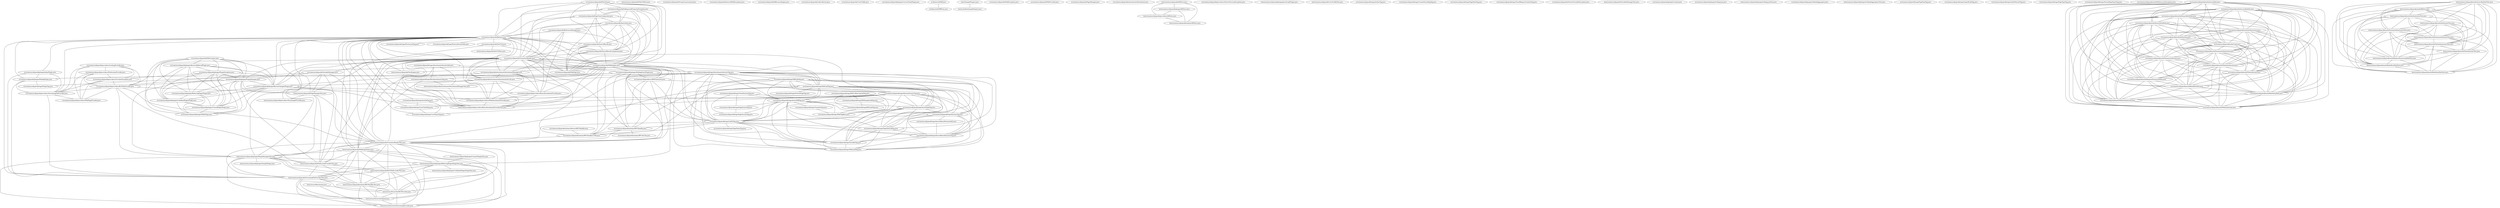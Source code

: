 strict graph G {
  1 [ label="src/com/ecyrd/jspwiki/Release.java" owner="f96058f9-d7c1-48b4-85a3-d20065b793df" creator="f96058f9-d7c1-48b4-85a3-d20065b793df" dev1="14c35934-8224-47f1-95b5-859afcd791c9;7" package="com.ecyrd.jspwiki" dev2="f96058f9-d7c1-48b4-85a3-d20065b793df;134" ];
  2 [ label="src/com/ecyrd/jspwiki/TranslatorReader.java" owner="f96058f9-d7c1-48b4-85a3-d20065b793df" creator="f96058f9-d7c1-48b4-85a3-d20065b793df" dev1="14c35934-8224-47f1-95b5-859afcd791c9;6" package="com.ecyrd.jspwiki" dev2="f96058f9-d7c1-48b4-85a3-d20065b793df;80" ];
  3 [ label="src/com/ecyrd/jspwiki/WikiEngine.java" owner="f96058f9-d7c1-48b4-85a3-d20065b793df" creator="f96058f9-d7c1-48b4-85a3-d20065b793df" dev1="14c35934-8224-47f1-95b5-859afcd791c9;15" package="com.ecyrd.jspwiki" dev2="f96058f9-d7c1-48b4-85a3-d20065b793df;97" ];
  4 [ label="tests/com/ecyrd/jspwiki/TestEngine.java" owner="f96058f9-d7c1-48b4-85a3-d20065b793df" creator="f96058f9-d7c1-48b4-85a3-d20065b793df" dev1="f96058f9-d7c1-48b4-85a3-d20065b793df;7" package="com.ecyrd.jspwiki" ];
  5 [ label="tests/com/ecyrd/jspwiki/TranslatorReaderTest.java" owner="f96058f9-d7c1-48b4-85a3-d20065b793df" creator="f96058f9-d7c1-48b4-85a3-d20065b793df" dev1="14c35934-8224-47f1-95b5-859afcd791c9;2" package="com.ecyrd.jspwiki" dev2="f96058f9-d7c1-48b4-85a3-d20065b793df;61" ];
  6 [ label="src/com/ecyrd/jspwiki/WikiPage.java" owner="f96058f9-d7c1-48b4-85a3-d20065b793df" creator="f96058f9-d7c1-48b4-85a3-d20065b793df" dev1="14c35934-8224-47f1-95b5-859afcd791c9;1" package="com.ecyrd.jspwiki" dev2="f96058f9-d7c1-48b4-85a3-d20065b793df;7" ];
  7 [ label="src/com/ecyrd/jspwiki/SearchResult.java" owner="f96058f9-d7c1-48b4-85a3-d20065b793df" creator="f96058f9-d7c1-48b4-85a3-d20065b793df" dev1="f96058f9-d7c1-48b4-85a3-d20065b793df;3" package="com.ecyrd.jspwiki" ];
  8 [ label="src/com/ecyrd/jspwiki/PageTimeComparator.java" owner="f96058f9-d7c1-48b4-85a3-d20065b793df" creator="f96058f9-d7c1-48b4-85a3-d20065b793df" dev1="f96058f9-d7c1-48b4-85a3-d20065b793df;3" package="com.ecyrd.jspwiki" ];
  9 [ label="src/com/ecyrd/jspwiki/SearchResultComparator.java" owner="f96058f9-d7c1-48b4-85a3-d20065b793df" creator="f96058f9-d7c1-48b4-85a3-d20065b793df" dev1="f96058f9-d7c1-48b4-85a3-d20065b793df;3" package="com.ecyrd.jspwiki" ];
  10 [ label="src/com/ecyrd/jspwiki/QueryItem.java" owner="f96058f9-d7c1-48b4-85a3-d20065b793df" creator="f96058f9-d7c1-48b4-85a3-d20065b793df" dev1="f96058f9-d7c1-48b4-85a3-d20065b793df;3" package="com.ecyrd.jspwiki" ];
  11 [ label="src/com/ecyrd/jspwiki/NoRequiredPropertyException.java" owner="f96058f9-d7c1-48b4-85a3-d20065b793df" creator="f96058f9-d7c1-48b4-85a3-d20065b793df" dev1="f96058f9-d7c1-48b4-85a3-d20065b793df;4" package="com.ecyrd.jspwiki" ];
  12 [ label="src/com/ecyrd/jspwiki/FileUtil.java" owner="f96058f9-d7c1-48b4-85a3-d20065b793df" creator="f96058f9-d7c1-48b4-85a3-d20065b793df" dev1="f96058f9-d7c1-48b4-85a3-d20065b793df;9" package="com.ecyrd.jspwiki" ];
  13 [ label="tests/com/ecyrd/jspwiki/WikiEngineTest.java" owner="f96058f9-d7c1-48b4-85a3-d20065b793df" creator="f96058f9-d7c1-48b4-85a3-d20065b793df" dev1="14c35934-8224-47f1-95b5-859afcd791c9;2" package="com.ecyrd.jspwiki" dev2="f96058f9-d7c1-48b4-85a3-d20065b793df;21" ];
  14 [ label="src/com/ecyrd/jspwiki/TextUtil.java" owner="f96058f9-d7c1-48b4-85a3-d20065b793df" creator="f96058f9-d7c1-48b4-85a3-d20065b793df" dev1="14c35934-8224-47f1-95b5-859afcd791c9;3" package="com.ecyrd.jspwiki" dev2="f96058f9-d7c1-48b4-85a3-d20065b793df;14" ];
  15 [ label="tests/com/ecyrd/jspwiki/TextUtilTest.java" owner="f96058f9-d7c1-48b4-85a3-d20065b793df" creator="f96058f9-d7c1-48b4-85a3-d20065b793df" dev1="f96058f9-d7c1-48b4-85a3-d20065b793df;3" package="com.ecyrd.jspwiki" ];
  16 [ label="tests/com/ecyrd/jspwiki/FileUtilTest.java" owner="f96058f9-d7c1-48b4-85a3-d20065b793df" creator="f96058f9-d7c1-48b4-85a3-d20065b793df" dev1="f96058f9-d7c1-48b4-85a3-d20065b793df;5" package="com.ecyrd.jspwiki" ];
  17 [ label="src/com/ecyrd/jspwiki/ReferenceManager.java" owner="f96058f9-d7c1-48b4-85a3-d20065b793df" creator="14c35934-8224-47f1-95b5-859afcd791c9" dev1="14c35934-8224-47f1-95b5-859afcd791c9;5" package="com.ecyrd.jspwiki" dev2="f96058f9-d7c1-48b4-85a3-d20065b793df;6" ];
  18 [ label="src/com/ecyrd/jspwiki/WikiContext.java" owner="f96058f9-d7c1-48b4-85a3-d20065b793df" creator="f96058f9-d7c1-48b4-85a3-d20065b793df" dev1="14c35934-8224-47f1-95b5-859afcd791c9;1" package="com.ecyrd.jspwiki" dev2="f96058f9-d7c1-48b4-85a3-d20065b793df;7" ];
  19 [ label="src/com/ecyrd/jspwiki/plugin/AbstractReferralPlugin.java" owner="f96058f9-d7c1-48b4-85a3-d20065b793df" creator="f96058f9-d7c1-48b4-85a3-d20065b793df" dev1="f96058f9-d7c1-48b4-85a3-d20065b793df;4" package="com.ecyrd.jspwiki.plugin" ];
  20 [ label="src/com/ecyrd/jspwiki/plugin/PluginException.java" owner="f96058f9-d7c1-48b4-85a3-d20065b793df" creator="f96058f9-d7c1-48b4-85a3-d20065b793df" dev1="14c35934-8224-47f1-95b5-859afcd791c9;1" package="com.ecyrd.jspwiki.plugin" dev2="f96058f9-d7c1-48b4-85a3-d20065b793df;2" ];
  21 [ label="src/com/ecyrd/jspwiki/plugin/PluginManager.java" owner="f96058f9-d7c1-48b4-85a3-d20065b793df" creator="f96058f9-d7c1-48b4-85a3-d20065b793df" dev1="14c35934-8224-47f1-95b5-859afcd791c9;2" package="com.ecyrd.jspwiki.plugin" dev2="f96058f9-d7c1-48b4-85a3-d20065b793df;17" ];
  22 [ label="src/com/ecyrd/jspwiki/plugin/RecentChangesPlugin.java" owner="f96058f9-d7c1-48b4-85a3-d20065b793df" creator="f96058f9-d7c1-48b4-85a3-d20065b793df" dev1="14c35934-8224-47f1-95b5-859afcd791c9;1" package="com.ecyrd.jspwiki.plugin" dev2="f96058f9-d7c1-48b4-85a3-d20065b793df;6" ];
  23 [ label="src/com/ecyrd/jspwiki/plugin/ReferringPagesPlugin.java" owner="f96058f9-d7c1-48b4-85a3-d20065b793df" creator="f96058f9-d7c1-48b4-85a3-d20065b793df" dev1="f96058f9-d7c1-48b4-85a3-d20065b793df;7" package="com.ecyrd.jspwiki.plugin" ];
  24 [ label="src/com/ecyrd/jspwiki/plugin/UndefinedPagesPlugin.java" owner="f96058f9-d7c1-48b4-85a3-d20065b793df" creator="f96058f9-d7c1-48b4-85a3-d20065b793df" dev1="f96058f9-d7c1-48b4-85a3-d20065b793df;5" package="com.ecyrd.jspwiki.plugin" ];
  25 [ label="src/com/ecyrd/jspwiki/plugin/UnusedPagesPlugin.java" owner="f96058f9-d7c1-48b4-85a3-d20065b793df" creator="f96058f9-d7c1-48b4-85a3-d20065b793df" dev1="f96058f9-d7c1-48b4-85a3-d20065b793df;4" package="com.ecyrd.jspwiki.plugin" ];
  26 [ label="src/com/ecyrd/jspwiki/plugin/WikiPlugin.java" owner="f96058f9-d7c1-48b4-85a3-d20065b793df" creator="f96058f9-d7c1-48b4-85a3-d20065b793df" dev1="f96058f9-d7c1-48b4-85a3-d20065b793df;2" package="com.ecyrd.jspwiki.plugin" ];
  27 [ label="tests/com/ecyrd/jspwiki/plugin/PluginManagerTest.java" owner="f96058f9-d7c1-48b4-85a3-d20065b793df" creator="f96058f9-d7c1-48b4-85a3-d20065b793df" dev1="f96058f9-d7c1-48b4-85a3-d20065b793df;8" package="com.ecyrd.jspwiki.plugin" ];
  28 [ label="tests/com/ecyrd/jspwiki/plugin/SamplePlugin.java" owner="f96058f9-d7c1-48b4-85a3-d20065b793df" creator="f96058f9-d7c1-48b4-85a3-d20065b793df" dev1="f96058f9-d7c1-48b4-85a3-d20065b793df;4" package="com.ecyrd.jspwiki.plugin" ];
  29 [ label="tests/com/ecyrd/jspwiki/plugin/ReferringPagesPluginTest.java" owner="f96058f9-d7c1-48b4-85a3-d20065b793df" creator="f96058f9-d7c1-48b4-85a3-d20065b793df" dev1="f96058f9-d7c1-48b4-85a3-d20065b793df;9" package="com.ecyrd.jspwiki.plugin" ];
  30 [ label="src/com/ecyrd/jspwiki/StringTransmutator.java" owner="f96058f9-d7c1-48b4-85a3-d20065b793df" creator="f96058f9-d7c1-48b4-85a3-d20065b793df" dev1="f96058f9-d7c1-48b4-85a3-d20065b793df;1" package="com.ecyrd.jspwiki" ];
  31 [ label="src/com/ecyrd/jspwiki/xmlrpc/RPCHandler.java" owner="f96058f9-d7c1-48b4-85a3-d20065b793df" creator="f96058f9-d7c1-48b4-85a3-d20065b793df" dev1="14c35934-8224-47f1-95b5-859afcd791c9;1" package="com.ecyrd.jspwiki.xmlrpc" dev2="f96058f9-d7c1-48b4-85a3-d20065b793df;13" ];
  32 [ label="src/com/ecyrd/jspwiki/xmlrpc/RPCServlet.java" owner="f96058f9-d7c1-48b4-85a3-d20065b793df" creator="f96058f9-d7c1-48b4-85a3-d20065b793df" dev1="f96058f9-d7c1-48b4-85a3-d20065b793df;4" package="com.ecyrd.jspwiki.xmlrpc" ];
  33 [ label="src/com/ecyrd/jspwiki/InternalWikiException.java" owner="f96058f9-d7c1-48b4-85a3-d20065b793df" creator="f96058f9-d7c1-48b4-85a3-d20065b793df" dev1="f96058f9-d7c1-48b4-85a3-d20065b793df;1" package="com.ecyrd.jspwiki" ];
  34 [ label="tests/com/ecyrd/jspwiki/xmlrpc/RPCHandlerTest.java" owner="f96058f9-d7c1-48b4-85a3-d20065b793df" creator="f96058f9-d7c1-48b4-85a3-d20065b793df" dev1="f96058f9-d7c1-48b4-85a3-d20065b793df;8" package="com.ecyrd.jspwiki.xmlrpc" ];
  35 [ label="tests/com/ecyrd/jspwiki/RCSFileProviderTest.java" owner="f96058f9-d7c1-48b4-85a3-d20065b793df" creator="f96058f9-d7c1-48b4-85a3-d20065b793df" dev1="f96058f9-d7c1-48b4-85a3-d20065b793df;8" package="com.ecyrd.jspwiki" ];
  36 [ label="src/com/ecyrd/jspwiki/DifferenceEngine.java" owner="f96058f9-d7c1-48b4-85a3-d20065b793df" creator="f96058f9-d7c1-48b4-85a3-d20065b793df" dev1="f96058f9-d7c1-48b4-85a3-d20065b793df;3" package="com.ecyrd.jspwiki" ];
  37 [ label="src/com/ecyrd/jspwiki/LinkCollector.java" owner="f96058f9-d7c1-48b4-85a3-d20065b793df" creator="f96058f9-d7c1-48b4-85a3-d20065b793df" dev1="f96058f9-d7c1-48b4-85a3-d20065b793df;1" package="com.ecyrd.jspwiki" ];
  38 [ label="src/com/ecyrd/jspwiki/xmlrpc/AbstractRPCHandler.java" owner="f96058f9-d7c1-48b4-85a3-d20065b793df" creator="f96058f9-d7c1-48b4-85a3-d20065b793df" dev1="f96058f9-d7c1-48b4-85a3-d20065b793df;1" package="com.ecyrd.jspwiki.xmlrpc" ];
  39 [ label="src/com/ecyrd/jspwiki/xmlrpc/RPCHandlerUTF8.java" owner="f96058f9-d7c1-48b4-85a3-d20065b793df" creator="f96058f9-d7c1-48b4-85a3-d20065b793df" dev1="14c35934-8224-47f1-95b5-859afcd791c9;1" package="com.ecyrd.jspwiki.xmlrpc" dev2="f96058f9-d7c1-48b4-85a3-d20065b793df;5" ];
  40 [ label="tests/com/ecyrd/jspwiki/VersioningFileProviderTest.java" owner="f96058f9-d7c1-48b4-85a3-d20065b793df" creator="f96058f9-d7c1-48b4-85a3-d20065b793df" dev1="14c35934-8224-47f1-95b5-859afcd791c9;1" package="com.ecyrd.jspwiki" dev2="f96058f9-d7c1-48b4-85a3-d20065b793df;8" ];
  41 [ label="src/com/ecyrd/jspwiki/UserProfile.java" owner="f96058f9-d7c1-48b4-85a3-d20065b793df" creator="f96058f9-d7c1-48b4-85a3-d20065b793df" dev1="14c35934-8224-47f1-95b5-859afcd791c9;1" package="com.ecyrd.jspwiki" dev2="f96058f9-d7c1-48b4-85a3-d20065b793df;4" ];
  42 [ label="src/com/ecyrd/jspwiki/rss/RSSGenerator.java" owner="f96058f9-d7c1-48b4-85a3-d20065b793df" creator="f96058f9-d7c1-48b4-85a3-d20065b793df" dev1="14c35934-8224-47f1-95b5-859afcd791c9;1" package="com.ecyrd.jspwiki.rss" dev2="f96058f9-d7c1-48b4-85a3-d20065b793df;7" ];
  43 [ label="src/com/ecyrd/jspwiki/plugin/CurrentTimePlugin.java" owner="f96058f9-d7c1-48b4-85a3-d20065b793df" creator="f96058f9-d7c1-48b4-85a3-d20065b793df" dev1="f96058f9-d7c1-48b4-85a3-d20065b793df;2" package="com.ecyrd.jspwiki.plugin" ];
  44 [ label="src/bmsi/util/Diff.java" owner="f96058f9-d7c1-48b4-85a3-d20065b793df" creator="f96058f9-d7c1-48b4-85a3-d20065b793df" dev1="f96058f9-d7c1-48b4-85a3-d20065b793df;1" package="bmsi.util" ];
  45 [ label="src/bmsi/util/DiffPrint.java" owner="f96058f9-d7c1-48b4-85a3-d20065b793df" creator="f96058f9-d7c1-48b4-85a3-d20065b793df" dev1="f96058f9-d7c1-48b4-85a3-d20065b793df;1" package="bmsi.util" ];
  46 [ label="tests/com/ecyrd/jspwiki/FileSystemProviderTest.java" owner="f96058f9-d7c1-48b4-85a3-d20065b793df" creator="f96058f9-d7c1-48b4-85a3-d20065b793df" dev1="f96058f9-d7c1-48b4-85a3-d20065b793df;4" package="UNKNOWN" ];
  47 [ label="tests/SamplePlugin2.java" owner="f96058f9-d7c1-48b4-85a3-d20065b793df" creator="f96058f9-d7c1-48b4-85a3-d20065b793df" dev1="f96058f9-d7c1-48b4-85a3-d20065b793df;1" package="" ];
  48 [ label="tests/com/foo/SamplePlugin3.java" owner="f96058f9-d7c1-48b4-85a3-d20065b793df" creator="f96058f9-d7c1-48b4-85a3-d20065b793df" dev1="f96058f9-d7c1-48b4-85a3-d20065b793df;1" package="com.foo" ];
  49 [ label="src/com/ecyrd/jspwiki/providers/CachingProvider.java" owner="f96058f9-d7c1-48b4-85a3-d20065b793df" creator="f96058f9-d7c1-48b4-85a3-d20065b793df" dev1="f96058f9-d7c1-48b4-85a3-d20065b793df;3" package="com.ecyrd.jspwiki.providers" ];
  50 [ label="src/com/ecyrd/jspwiki/providers/FileSystemProvider.java" owner="f96058f9-d7c1-48b4-85a3-d20065b793df" creator="f96058f9-d7c1-48b4-85a3-d20065b793df" dev1="f96058f9-d7c1-48b4-85a3-d20065b793df;5" package="com.ecyrd.jspwiki.providers" ];
  51 [ label="src/com/ecyrd/jspwiki/providers/ProviderException.java" owner="14c35934-8224-47f1-95b5-859afcd791c9" creator="f96058f9-d7c1-48b4-85a3-d20065b793df" dev1="14c35934-8224-47f1-95b5-859afcd791c9;1" package="com.ecyrd.jspwiki.providers" dev2="f96058f9-d7c1-48b4-85a3-d20065b793df;1" ];
  52 [ label="src/com/ecyrd/jspwiki/providers/RCSFileProvider.java" owner="f96058f9-d7c1-48b4-85a3-d20065b793df" creator="f96058f9-d7c1-48b4-85a3-d20065b793df" dev1="f96058f9-d7c1-48b4-85a3-d20065b793df;4" package="com.ecyrd.jspwiki.providers" ];
  53 [ label="src/com/ecyrd/jspwiki/providers/VersioningFileProvider.java" owner="f96058f9-d7c1-48b4-85a3-d20065b793df" creator="f96058f9-d7c1-48b4-85a3-d20065b793df" dev1="14c35934-8224-47f1-95b5-859afcd791c9;1" package="com.ecyrd.jspwiki.providers" dev2="f96058f9-d7c1-48b4-85a3-d20065b793df;5" ];
  54 [ label="src/com/ecyrd/jspwiki/providers/WikiPageProvider.java" owner="f96058f9-d7c1-48b4-85a3-d20065b793df" creator="f96058f9-d7c1-48b4-85a3-d20065b793df" dev1="f96058f9-d7c1-48b4-85a3-d20065b793df;3" package="com.ecyrd.jspwiki.providers" ];
  55 [ label="src/com/ecyrd/jspwiki/WikiException.java" owner="f96058f9-d7c1-48b4-85a3-d20065b793df" creator="f96058f9-d7c1-48b4-85a3-d20065b793df" dev1="f96058f9-d7c1-48b4-85a3-d20065b793df;1" package="com.ecyrd.jspwiki" ];
  56 [ label="src/com/ecyrd/jspwiki/WikiProvider.java" owner="f96058f9-d7c1-48b4-85a3-d20065b793df" creator="f96058f9-d7c1-48b4-85a3-d20065b793df" dev1="f96058f9-d7c1-48b4-85a3-d20065b793df;1" package="com.ecyrd.jspwiki" ];
  57 [ label="src/com/ecyrd/jspwiki/PageManager.java" owner="f96058f9-d7c1-48b4-85a3-d20065b793df" creator="f96058f9-d7c1-48b4-85a3-d20065b793df" dev1="f96058f9-d7c1-48b4-85a3-d20065b793df;4" package="com.ecyrd.jspwiki" ];
  58 [ label="tests/com/ecyrd/jspwiki/PageManagerTest.java" owner="f96058f9-d7c1-48b4-85a3-d20065b793df" creator="f96058f9-d7c1-48b4-85a3-d20065b793df" dev1="f96058f9-d7c1-48b4-85a3-d20065b793df;3" package="com.ecyrd.jspwiki" ];
  59 [ label="src/com/ecyrd/jspwiki/attachment/AttachmentManager.java" owner="f96058f9-d7c1-48b4-85a3-d20065b793df" creator="f96058f9-d7c1-48b4-85a3-d20065b793df" dev1="14c35934-8224-47f1-95b5-859afcd791c9;3" package="com.ecyrd.jspwiki.attachment" dev2="f96058f9-d7c1-48b4-85a3-d20065b793df;9" ];
  60 [ label="src/com/ecyrd/jspwiki/attachment/Attachment.java" owner="f96058f9-d7c1-48b4-85a3-d20065b793df" creator="f96058f9-d7c1-48b4-85a3-d20065b793df" dev1="f96058f9-d7c1-48b4-85a3-d20065b793df;4" package="com.ecyrd.jspwiki.attachment" ];
  61 [ label="tests/com/ecyrd/jspwiki/AllTests.java" owner="14c35934-8224-47f1-95b5-859afcd791c9" creator="f96058f9-d7c1-48b4-85a3-d20065b793df" dev1="14c35934-8224-47f1-95b5-859afcd791c9;1" package="com.ecyrd.jspwiki" dev2="f96058f9-d7c1-48b4-85a3-d20065b793df;1" ];
  62 [ label="tests/com/ecyrd/jspwiki/plugin/AllTests.java" owner="f96058f9-d7c1-48b4-85a3-d20065b793df" creator="f96058f9-d7c1-48b4-85a3-d20065b793df" dev1="f96058f9-d7c1-48b4-85a3-d20065b793df;1" package="com.ecyrd.jspwiki.plugin" ];
  63 [ label="tests/com/ecyrd/jspwiki/providers/AllTests.java" owner="f96058f9-d7c1-48b4-85a3-d20065b793df" creator="f96058f9-d7c1-48b4-85a3-d20065b793df" dev1="f96058f9-d7c1-48b4-85a3-d20065b793df;1" package="com.ecyrd.jspwiki.providers" ];
  64 [ label="tests/com/ecyrd/jspwiki/xmlrpc/AllTests.java" owner="f96058f9-d7c1-48b4-85a3-d20065b793df" creator="f96058f9-d7c1-48b4-85a3-d20065b793df" dev1="f96058f9-d7c1-48b4-85a3-d20065b793df;1" package="com.ecyrd.jspwiki.xmlrpc" ];
  65 [ label="tests/stress/Benchmark.java" owner="f96058f9-d7c1-48b4-85a3-d20065b793df" creator="f96058f9-d7c1-48b4-85a3-d20065b793df" dev1="f96058f9-d7c1-48b4-85a3-d20065b793df;3" package="stress" ];
  66 [ label="tests/stress/StressTestRCSProvider.java" owner="f96058f9-d7c1-48b4-85a3-d20065b793df" creator="f96058f9-d7c1-48b4-85a3-d20065b793df" dev1="f96058f9-d7c1-48b4-85a3-d20065b793df;2" package="stress" ];
  67 [ label="tests/stress/StressTestVersioningProvider.java" owner="f96058f9-d7c1-48b4-85a3-d20065b793df" creator="f96058f9-d7c1-48b4-85a3-d20065b793df" dev1="f96058f9-d7c1-48b4-85a3-d20065b793df;2" package="stress" ];
  68 [ label="src/com/ecyrd/jspwiki/providers/NoSuchVersionException.java" owner="f96058f9-d7c1-48b4-85a3-d20065b793df" creator="f96058f9-d7c1-48b4-85a3-d20065b793df" dev1="f96058f9-d7c1-48b4-85a3-d20065b793df;1" package="com.ecyrd.jspwiki.providers" ];
  69 [ label="tests/stress/StressTestSpeed.java" owner="f96058f9-d7c1-48b4-85a3-d20065b793df" creator="f96058f9-d7c1-48b4-85a3-d20065b793df" dev1="f96058f9-d7c1-48b4-85a3-d20065b793df;3" package="stress" ];
  70 [ label="tests/com/ecyrd/jspwiki/plugin/JavaScriptPlugin.java" owner="f96058f9-d7c1-48b4-85a3-d20065b793df" creator="f96058f9-d7c1-48b4-85a3-d20065b793df" dev1="f96058f9-d7c1-48b4-85a3-d20065b793df;1" package="com.ecyrd.jspwiki.plugin" ];
  71 [ label="tests/com/ecyrd/jspwiki/UserProfileTest.java" owner="f96058f9-d7c1-48b4-85a3-d20065b793df" creator="f96058f9-d7c1-48b4-85a3-d20065b793df" dev1="14c35934-8224-47f1-95b5-859afcd791c9;2" package="com.ecyrd.jspwiki" dev2="f96058f9-d7c1-48b4-85a3-d20065b793df;3" ];
  72 [ label="src/com/ecyrd/jspwiki/tags/RSSCoffeeCupLinkTag.java" owner="f96058f9-d7c1-48b4-85a3-d20065b793df" creator="f96058f9-d7c1-48b4-85a3-d20065b793df" dev1="f96058f9-d7c1-48b4-85a3-d20065b793df;2" package="com.ecyrd.jspwiki.tags" ];
  73 [ label="src/com/ecyrd/jspwiki/tags/RSSImageLinkTag.java" owner="f96058f9-d7c1-48b4-85a3-d20065b793df" creator="f96058f9-d7c1-48b4-85a3-d20065b793df" dev1="f96058f9-d7c1-48b4-85a3-d20065b793df;2" package="com.ecyrd.jspwiki.tags" ];
  74 [ label="src/com/ecyrd/jspwiki/tags/RSSLinkTag.java" owner="f96058f9-d7c1-48b4-85a3-d20065b793df" creator="f96058f9-d7c1-48b4-85a3-d20065b793df" dev1="f96058f9-d7c1-48b4-85a3-d20065b793df;2" package="com.ecyrd.jspwiki.tags" ];
  75 [ label="src/com/ecyrd/jspwiki/tags/WikiTagBase.java" owner="f96058f9-d7c1-48b4-85a3-d20065b793df" creator="f96058f9-d7c1-48b4-85a3-d20065b793df" dev1="f96058f9-d7c1-48b4-85a3-d20065b793df;3" package="com.ecyrd.jspwiki.tags" ];
  76 [ label="src/com/ecyrd/jspwiki/tags/AuthorTag.java" owner="f96058f9-d7c1-48b4-85a3-d20065b793df" creator="f96058f9-d7c1-48b4-85a3-d20065b793df" dev1="f96058f9-d7c1-48b4-85a3-d20065b793df;2" package="com.ecyrd.jspwiki.tags" ];
  77 [ label="src/com/ecyrd/jspwiki/plugin/IndexPlugin.java" owner="f96058f9-d7c1-48b4-85a3-d20065b793df" creator="f96058f9-d7c1-48b4-85a3-d20065b793df" dev1="14c35934-8224-47f1-95b5-859afcd791c9;1" package="com.ecyrd.jspwiki.plugin" dev2="f96058f9-d7c1-48b4-85a3-d20065b793df;2" ];
  78 [ label="src/com/ecyrd/jspwiki/tags/EditLinkTag.java" owner="f96058f9-d7c1-48b4-85a3-d20065b793df" creator="f96058f9-d7c1-48b4-85a3-d20065b793df" dev1="14c35934-8224-47f1-95b5-859afcd791c9;1" package="com.ecyrd.jspwiki.tags" dev2="f96058f9-d7c1-48b4-85a3-d20065b793df;8" ];
  79 [ label="src/com/ecyrd/jspwiki/tags/NoSuchPageTag.java" owner="f96058f9-d7c1-48b4-85a3-d20065b793df" creator="f96058f9-d7c1-48b4-85a3-d20065b793df" dev1="f96058f9-d7c1-48b4-85a3-d20065b793df;3" package="com.ecyrd.jspwiki.tags" ];
  80 [ label="src/com/ecyrd/jspwiki/tags/LinkToTag.java" owner="f96058f9-d7c1-48b4-85a3-d20065b793df" creator="f96058f9-d7c1-48b4-85a3-d20065b793df" dev1="14c35934-8224-47f1-95b5-859afcd791c9;1" package="com.ecyrd.jspwiki.tags" dev2="f96058f9-d7c1-48b4-85a3-d20065b793df;8" ];
  81 [ label="src/com/ecyrd/jspwiki/tags/InsertPageTag.java" owner="f96058f9-d7c1-48b4-85a3-d20065b793df" creator="f96058f9-d7c1-48b4-85a3-d20065b793df" dev1="f96058f9-d7c1-48b4-85a3-d20065b793df;6" package="com.ecyrd.jspwiki.tags" ];
  82 [ label="src/com/ecyrd/jspwiki/tags/PageNameTag.java" owner="f96058f9-d7c1-48b4-85a3-d20065b793df" creator="f96058f9-d7c1-48b4-85a3-d20065b793df" dev1="f96058f9-d7c1-48b4-85a3-d20065b793df;2" package="com.ecyrd.jspwiki.tags" ];
  83 [ label="src/com/ecyrd/jspwiki/tags/PermissionTag.java" owner="14c35934-8224-47f1-95b5-859afcd791c9" creator="f96058f9-d7c1-48b4-85a3-d20065b793df" dev1="14c35934-8224-47f1-95b5-859afcd791c9;1" package="com.ecyrd.jspwiki.tags" dev2="f96058f9-d7c1-48b4-85a3-d20065b793df;1" ];
  84 [ label="src/com/ecyrd/jspwiki/tags/PageInfoLinkTag.java" owner="f96058f9-d7c1-48b4-85a3-d20065b793df" creator="f96058f9-d7c1-48b4-85a3-d20065b793df" dev1="f96058f9-d7c1-48b4-85a3-d20065b793df;3" package="com.ecyrd.jspwiki.tags" ];
  85 [ label="src/com/ecyrd/jspwiki/tags/ContentEncodingTag.java" owner="f96058f9-d7c1-48b4-85a3-d20065b793df" creator="f96058f9-d7c1-48b4-85a3-d20065b793df" dev1="f96058f9-d7c1-48b4-85a3-d20065b793df;1" package="com.ecyrd.jspwiki.tags" ];
  86 [ label="src/com/ecyrd/jspwiki/tags/WikiLinkTag.java" owner="f96058f9-d7c1-48b4-85a3-d20065b793df" creator="f96058f9-d7c1-48b4-85a3-d20065b793df" dev1="f96058f9-d7c1-48b4-85a3-d20065b793df;2" package="com.ecyrd.jspwiki.tags" ];
  87 [ label="src/com/ecyrd/jspwiki/tags/CheckVersionTag.java" owner="f96058f9-d7c1-48b4-85a3-d20065b793df" creator="f96058f9-d7c1-48b4-85a3-d20065b793df" dev1="f96058f9-d7c1-48b4-85a3-d20065b793df;3" package="com.ecyrd.jspwiki.tags" ];
  88 [ label="src/com/ecyrd/jspwiki/tags/InsertDiffTag.java" owner="f96058f9-d7c1-48b4-85a3-d20065b793df" creator="f96058f9-d7c1-48b4-85a3-d20065b793df" dev1="f96058f9-d7c1-48b4-85a3-d20065b793df;3" package="com.ecyrd.jspwiki.tags" ];
  89 [ label="src/com/ecyrd/jspwiki/tags/PageExistsTag.java" owner="f96058f9-d7c1-48b4-85a3-d20065b793df" creator="f96058f9-d7c1-48b4-85a3-d20065b793df" dev1="f96058f9-d7c1-48b4-85a3-d20065b793df;1" package="com.ecyrd.jspwiki.tags" ];
  90 [ label="src/com/ecyrd/jspwiki/tags/PageVersionTag.java" owner="f96058f9-d7c1-48b4-85a3-d20065b793df" creator="f96058f9-d7c1-48b4-85a3-d20065b793df" dev1="f96058f9-d7c1-48b4-85a3-d20065b793df;1" package="com.ecyrd.jspwiki.tags" ];
  91 [ label="src/com/ecyrd/jspwiki/tags/PageDateTag.java" owner="f96058f9-d7c1-48b4-85a3-d20065b793df" creator="f96058f9-d7c1-48b4-85a3-d20065b793df" dev1="f96058f9-d7c1-48b4-85a3-d20065b793df;4" package="com.ecyrd.jspwiki.tags" ];
  92 [ label="src/com/ecyrd/jspwiki/tags/TranslateTag.java" owner="f96058f9-d7c1-48b4-85a3-d20065b793df" creator="f96058f9-d7c1-48b4-85a3-d20065b793df" dev1="f96058f9-d7c1-48b4-85a3-d20065b793df;2" package="com.ecyrd.jspwiki.tags" ];
  93 [ label="tests/com/ecyrd/jspwiki/plugin/UndefinedPagesPluginTest.java" owner="f96058f9-d7c1-48b4-85a3-d20065b793df" creator="f96058f9-d7c1-48b4-85a3-d20065b793df" dev1="f96058f9-d7c1-48b4-85a3-d20065b793df;2" package="com.ecyrd.jspwiki.plugin" ];
  94 [ label="src/com/ecyrd/jspwiki/tags/CheckRequestContextTag.java" owner="f96058f9-d7c1-48b4-85a3-d20065b793df" creator="f96058f9-d7c1-48b4-85a3-d20065b793df" dev1="f96058f9-d7c1-48b4-85a3-d20065b793df;1" package="com.ecyrd.jspwiki.tags" ];
  95 [ label="src/com/ecyrd/jspwiki/tags/DiffLinkTag.java" owner="f96058f9-d7c1-48b4-85a3-d20065b793df" creator="f96058f9-d7c1-48b4-85a3-d20065b793df" dev1="f96058f9-d7c1-48b4-85a3-d20065b793df;4" package="com.ecyrd.jspwiki.tags" ];
  96 [ label="src/com/ecyrd/jspwiki/tags/HistoryIteratorTag.java" owner="f96058f9-d7c1-48b4-85a3-d20065b793df" creator="f96058f9-d7c1-48b4-85a3-d20065b793df" dev1="f96058f9-d7c1-48b4-85a3-d20065b793df;5" package="com.ecyrd.jspwiki.tags" ];
  97 [ label="src/com/ecyrd/jspwiki/tags/IncludeTag.java" owner="f96058f9-d7c1-48b4-85a3-d20065b793df" creator="f96058f9-d7c1-48b4-85a3-d20065b793df" dev1="f96058f9-d7c1-48b4-85a3-d20065b793df;1" package="com.ecyrd.jspwiki.tags" ];
  98 [ label="src/com/ecyrd/jspwiki/tags/UserCheckTag.java" owner="14c35934-8224-47f1-95b5-859afcd791c9" creator="f96058f9-d7c1-48b4-85a3-d20065b793df" dev1="14c35934-8224-47f1-95b5-859afcd791c9;1" package="com.ecyrd.jspwiki.tags" dev2="f96058f9-d7c1-48b4-85a3-d20065b793df;1" ];
  99 [ label="src/com/ecyrd/jspwiki/tags/UserNameTag.java" owner="f96058f9-d7c1-48b4-85a3-d20065b793df" creator="f96058f9-d7c1-48b4-85a3-d20065b793df" dev1="f96058f9-d7c1-48b4-85a3-d20065b793df;1" package="com.ecyrd.jspwiki.tags" ];
  100 [ label="src/com/ecyrd/jspwiki/tags/HistoryIteratorInfo.java" owner="f96058f9-d7c1-48b4-85a3-d20065b793df" creator="f96058f9-d7c1-48b4-85a3-d20065b793df" dev1="f96058f9-d7c1-48b4-85a3-d20065b793df;1" package="com.ecyrd.jspwiki.tags" ];
  101 [ label="src/com/ecyrd/jspwiki/VariableManager.java" owner="f96058f9-d7c1-48b4-85a3-d20065b793df" creator="f96058f9-d7c1-48b4-85a3-d20065b793df" dev1="f96058f9-d7c1-48b4-85a3-d20065b793df;4" package="com.ecyrd.jspwiki" ];
  102 [ label="src/com/ecyrd/jspwiki/NoSuchVariableException.java" owner="f96058f9-d7c1-48b4-85a3-d20065b793df" creator="f96058f9-d7c1-48b4-85a3-d20065b793df" dev1="f96058f9-d7c1-48b4-85a3-d20065b793df;1" package="com.ecyrd.jspwiki" ];
  103 [ label="tests/com/ecyrd/jspwiki/VariableManagerTest.java" owner="f96058f9-d7c1-48b4-85a3-d20065b793df" creator="f96058f9-d7c1-48b4-85a3-d20065b793df" dev1="f96058f9-d7c1-48b4-85a3-d20065b793df;1" package="com.ecyrd.jspwiki" ];
  104 [ label="src/com/ecyrd/jspwiki/tags/VariableTag.java" owner="f96058f9-d7c1-48b4-85a3-d20065b793df" creator="f96058f9-d7c1-48b4-85a3-d20065b793df" dev1="f96058f9-d7c1-48b4-85a3-d20065b793df;3" package="com.ecyrd.jspwiki.tags" ];
  105 [ label="src/com/ecyrd/jspwiki/plugin/WeblogEntryPlugin.java" owner="f96058f9-d7c1-48b4-85a3-d20065b793df" creator="f96058f9-d7c1-48b4-85a3-d20065b793df" dev1="14c35934-8224-47f1-95b5-859afcd791c9;1" package="com.ecyrd.jspwiki.plugin" dev2="f96058f9-d7c1-48b4-85a3-d20065b793df;3" ];
  106 [ label="src/com/ecyrd/jspwiki/plugin/WeblogPlugin.java" owner="f96058f9-d7c1-48b4-85a3-d20065b793df" creator="f96058f9-d7c1-48b4-85a3-d20065b793df" dev1="14c35934-8224-47f1-95b5-859afcd791c9;1" package="com.ecyrd.jspwiki.plugin" dev2="f96058f9-d7c1-48b4-85a3-d20065b793df;5" ];
  107 [ label="src/com/ecyrd/jspwiki/tags/PluginTag.java" owner="f96058f9-d7c1-48b4-85a3-d20065b793df" creator="f96058f9-d7c1-48b4-85a3-d20065b793df" dev1="f96058f9-d7c1-48b4-85a3-d20065b793df;1" package="com.ecyrd.jspwiki.tags" ];
  108 [ label="src/com/ecyrd/jspwiki/tags/IteratorTag.java" owner="f96058f9-d7c1-48b4-85a3-d20065b793df" creator="f96058f9-d7c1-48b4-85a3-d20065b793df" dev1="f96058f9-d7c1-48b4-85a3-d20065b793df;2" package="com.ecyrd.jspwiki.tags" ];
  109 [ label="src/com/ecyrd/jspwiki/tags/SearchResultIteratorInfo.java" owner="f96058f9-d7c1-48b4-85a3-d20065b793df" creator="f96058f9-d7c1-48b4-85a3-d20065b793df" dev1="f96058f9-d7c1-48b4-85a3-d20065b793df;1" package="com.ecyrd.jspwiki.tags" ];
  110 [ label="src/com/ecyrd/jspwiki/tags/SearchResultIteratorTag.java" owner="f96058f9-d7c1-48b4-85a3-d20065b793df" creator="f96058f9-d7c1-48b4-85a3-d20065b793df" dev1="f96058f9-d7c1-48b4-85a3-d20065b793df;2" package="com.ecyrd.jspwiki.tags" ];
  111 [ label="tests/com/ecyrd/jspwiki/providers/VerySimpleProvider.java" owner="f96058f9-d7c1-48b4-85a3-d20065b793df" creator="f96058f9-d7c1-48b4-85a3-d20065b793df" dev1="f96058f9-d7c1-48b4-85a3-d20065b793df;1" package="com.ecyrd.jspwiki.providers" ];
  112 [ label="src/com/ecyrd/jspwiki/providers/WikiAttachmentProvider.java" owner="f96058f9-d7c1-48b4-85a3-d20065b793df" creator="f96058f9-d7c1-48b4-85a3-d20065b793df" dev1="14c35934-8224-47f1-95b5-859afcd791c9;1" package="com.ecyrd.jspwiki.providers" dev2="f96058f9-d7c1-48b4-85a3-d20065b793df;5" ];
  113 [ label="src/com/ecyrd/jspwiki/plugin/Counter.java" owner="f96058f9-d7c1-48b4-85a3-d20065b793df" creator="f96058f9-d7c1-48b4-85a3-d20065b793df" dev1="f96058f9-d7c1-48b4-85a3-d20065b793df;1" package="com.ecyrd.jspwiki.plugin" ];
  114 [ label="tests/com/ecyrd/jspwiki/plugin/CounterPluginTest.java" owner="f96058f9-d7c1-48b4-85a3-d20065b793df" creator="f96058f9-d7c1-48b4-85a3-d20065b793df" dev1="f96058f9-d7c1-48b4-85a3-d20065b793df;2" package="com.ecyrd.jspwiki.plugin" ];
  115 [ label="src/com/ecyrd/jspwiki/attachment/AttachmentServlet.java" owner="f96058f9-d7c1-48b4-85a3-d20065b793df" creator="f96058f9-d7c1-48b4-85a3-d20065b793df" dev1="14c35934-8224-47f1-95b5-859afcd791c9;2" package="com.ecyrd.jspwiki.attachment" dev2="f96058f9-d7c1-48b4-85a3-d20065b793df;9" ];
  116 [ label="src/com/ecyrd/jspwiki/providers/BasicAttachmentProvider.java" owner="f96058f9-d7c1-48b4-85a3-d20065b793df" creator="f96058f9-d7c1-48b4-85a3-d20065b793df" dev1="14c35934-8224-47f1-95b5-859afcd791c9;2" package="com.ecyrd.jspwiki.providers" dev2="f96058f9-d7c1-48b4-85a3-d20065b793df;8" ];
  117 [ label="src/com/ecyrd/jspwiki/plugin/GoDiagram.java" owner="f96058f9-d7c1-48b4-85a3-d20065b793df" creator="f96058f9-d7c1-48b4-85a3-d20065b793df" dev1="f96058f9-d7c1-48b4-85a3-d20065b793df;12" package="com.ecyrd.jspwiki.plugin" ];
  118 [ label="tests/com/ecyrd/jspwiki/plugin/GoDiagramTest.java" owner="f96058f9-d7c1-48b4-85a3-d20065b793df" creator="f96058f9-d7c1-48b4-85a3-d20065b793df" dev1="f96058f9-d7c1-48b4-85a3-d20065b793df;1" package="UNKNOWN" ];
  119 [ label="src/com/ecyrd/jspwiki/tags/AttachmentsIteratorInfo.java" owner="f96058f9-d7c1-48b4-85a3-d20065b793df" creator="f96058f9-d7c1-48b4-85a3-d20065b793df" dev1="f96058f9-d7c1-48b4-85a3-d20065b793df;1" package="com.ecyrd.jspwiki.tags" ];
  120 [ label="src/com/ecyrd/jspwiki/tags/AttachmentsIteratorTag.java" owner="f96058f9-d7c1-48b4-85a3-d20065b793df" creator="f96058f9-d7c1-48b4-85a3-d20065b793df" dev1="f96058f9-d7c1-48b4-85a3-d20065b793df;3" package="com.ecyrd.jspwiki.tags" ];
  121 [ label="src/com/ecyrd/jspwiki/tags/HasAttachmentsTag.java" owner="f96058f9-d7c1-48b4-85a3-d20065b793df" creator="f96058f9-d7c1-48b4-85a3-d20065b793df" dev1="f96058f9-d7c1-48b4-85a3-d20065b793df;1" package="com.ecyrd.jspwiki.tags" ];
  122 [ label="tests/com/ecyrd/jspwiki/attachment/AttachmentManagerTest.java" owner="f96058f9-d7c1-48b4-85a3-d20065b793df" creator="f96058f9-d7c1-48b4-85a3-d20065b793df" dev1="f96058f9-d7c1-48b4-85a3-d20065b793df;3" package="com.ecyrd.jspwiki.attachment" ];
  123 [ label="tests/com/ecyrd/jspwiki/providers/BasicAttachmentProviderTest.java" owner="f96058f9-d7c1-48b4-85a3-d20065b793df" creator="f96058f9-d7c1-48b4-85a3-d20065b793df" dev1="14c35934-8224-47f1-95b5-859afcd791c9;1" package="com.ecyrd.jspwiki.providers" dev2="f96058f9-d7c1-48b4-85a3-d20065b793df;2" ];
  124 [ label="src/com/ecyrd/jspwiki/plugin/GoRankAggregator.java" owner="f96058f9-d7c1-48b4-85a3-d20065b793df" creator="f96058f9-d7c1-48b4-85a3-d20065b793df" dev1="f96058f9-d7c1-48b4-85a3-d20065b793df;8" package="com.ecyrd.jspwiki.plugin" ];
  125 [ label="tests/com/ecyrd/jspwiki/plugin/GoRankAggregatorTest.java" owner="f96058f9-d7c1-48b4-85a3-d20065b793df" creator="f96058f9-d7c1-48b4-85a3-d20065b793df" dev1="f96058f9-d7c1-48b4-85a3-d20065b793df;4" package="com.ecyrd.jspwiki.plugin" ];
  126 [ label="src/com/ecyrd/jspwiki/tags/PageSizeTag.java" owner="f96058f9-d7c1-48b4-85a3-d20065b793df" creator="f96058f9-d7c1-48b4-85a3-d20065b793df" dev1="f96058f9-d7c1-48b4-85a3-d20065b793df;1" package="com.ecyrd.jspwiki.tags" ];
  127 [ label="src/com/ecyrd/jspwiki/tags/UploadLinkTag.java" owner="f96058f9-d7c1-48b4-85a3-d20065b793df" creator="f96058f9-d7c1-48b4-85a3-d20065b793df" dev1="f96058f9-d7c1-48b4-85a3-d20065b793df;1" package="com.ecyrd.jspwiki.tags" ];
  128 [ label="src/com/ecyrd/jspwiki/tags/LinkToParentTag.java" owner="f96058f9-d7c1-48b4-85a3-d20065b793df" creator="f96058f9-d7c1-48b4-85a3-d20065b793df" dev1="f96058f9-d7c1-48b4-85a3-d20065b793df;1" package="com.ecyrd.jspwiki.tags" ];
  129 [ label="src/com/ecyrd/jspwiki/tags/PageTypeTag.java" owner="f96058f9-d7c1-48b4-85a3-d20065b793df" creator="f96058f9-d7c1-48b4-85a3-d20065b793df" dev1="f96058f9-d7c1-48b4-85a3-d20065b793df;2" package="com.ecyrd.jspwiki.tags" ];
  130 [ label="src/com/ecyrd/jspwiki/tags/ParentPageNameTag.java" owner="f96058f9-d7c1-48b4-85a3-d20065b793df" creator="f96058f9-d7c1-48b4-85a3-d20065b793df" dev1="f96058f9-d7c1-48b4-85a3-d20065b793df;1" package="com.ecyrd.jspwiki.tags" ];
  131 [ label="src/com/ecyrd/jspwiki/auth/WikiSecurityException.java" owner="14c35934-8224-47f1-95b5-859afcd791c9" creator="14c35934-8224-47f1-95b5-859afcd791c9" dev1="14c35934-8224-47f1-95b5-859afcd791c9;1" package="com.ecyrd.jspwiki.auth" ];
  132 [ label="src/com/ecyrd/jspwiki/auth/AccessRule.java" owner="14c35934-8224-47f1-95b5-859afcd791c9" creator="14c35934-8224-47f1-95b5-859afcd791c9" dev1="14c35934-8224-47f1-95b5-859afcd791c9;2" package="UNKNOWN" ];
  133 [ label="src/com/ecyrd/jspwiki/auth/AccessRuleSet.java" owner="14c35934-8224-47f1-95b5-859afcd791c9" creator="14c35934-8224-47f1-95b5-859afcd791c9" dev1="14c35934-8224-47f1-95b5-859afcd791c9;4" package="com.ecyrd.jspwiki.auth" ];
  134 [ label="src/com/ecyrd/jspwiki/auth/AlwaysAllowRule.java" owner="14c35934-8224-47f1-95b5-859afcd791c9" creator="14c35934-8224-47f1-95b5-859afcd791c9" dev1="14c35934-8224-47f1-95b5-859afcd791c9;2" package="UNKNOWN" ];
  135 [ label="src/com/ecyrd/jspwiki/auth/AlwaysDenyRule.java" owner="14c35934-8224-47f1-95b5-859afcd791c9" creator="14c35934-8224-47f1-95b5-859afcd791c9" dev1="14c35934-8224-47f1-95b5-859afcd791c9;2" package="UNKNOWN" ];
  136 [ label="src/com/ecyrd/jspwiki/auth/Authenticator.java" owner="14c35934-8224-47f1-95b5-859afcd791c9" creator="14c35934-8224-47f1-95b5-859afcd791c9" dev1="14c35934-8224-47f1-95b5-859afcd791c9;3" package="com.ecyrd.jspwiki.auth" ];
  137 [ label="src/com/ecyrd/jspwiki/auth/Authorizer.java" owner="14c35934-8224-47f1-95b5-859afcd791c9" creator="14c35934-8224-47f1-95b5-859afcd791c9" dev1="14c35934-8224-47f1-95b5-859afcd791c9;4" package="com.ecyrd.jspwiki.auth" ];
  138 [ label="src/com/ecyrd/jspwiki/auth/Crypt.java" owner="14c35934-8224-47f1-95b5-859afcd791c9" creator="14c35934-8224-47f1-95b5-859afcd791c9" dev1="14c35934-8224-47f1-95b5-859afcd791c9;2" package="com.ecyrd.jspwiki.auth" ];
  139 [ label="src/com/ecyrd/jspwiki/auth/DummyAuthenticator.java" owner="14c35934-8224-47f1-95b5-859afcd791c9" creator="14c35934-8224-47f1-95b5-859afcd791c9" dev1="14c35934-8224-47f1-95b5-859afcd791c9;2" package="UNKNOWN" ];
  140 [ label="src/com/ecyrd/jspwiki/auth/DummyAuthorizer.java" owner="14c35934-8224-47f1-95b5-859afcd791c9" creator="14c35934-8224-47f1-95b5-859afcd791c9" dev1="14c35934-8224-47f1-95b5-859afcd791c9;3" package="com.ecyrd.jspwiki.auth" ];
  141 [ label="src/com/ecyrd/jspwiki/auth/FileAuthenticator.java" owner="14c35934-8224-47f1-95b5-859afcd791c9" creator="14c35934-8224-47f1-95b5-859afcd791c9" dev1="14c35934-8224-47f1-95b5-859afcd791c9;2" package="com.ecyrd.jspwiki.auth" ];
  142 [ label="src/com/ecyrd/jspwiki/auth/FileAuthorizer.java" owner="14c35934-8224-47f1-95b5-859afcd791c9" creator="14c35934-8224-47f1-95b5-859afcd791c9" dev1="14c35934-8224-47f1-95b5-859afcd791c9;4" package="com.ecyrd.jspwiki.auth" ];
  143 [ label="src/com/ecyrd/jspwiki/auth/RequirePermissionRule.java" owner="14c35934-8224-47f1-95b5-859afcd791c9" creator="14c35934-8224-47f1-95b5-859afcd791c9" dev1="14c35934-8224-47f1-95b5-859afcd791c9;2" package="UNKNOWN" ];
  144 [ label="src/com/ecyrd/jspwiki/auth/RoleAllowRule.java" owner="14c35934-8224-47f1-95b5-859afcd791c9" creator="14c35934-8224-47f1-95b5-859afcd791c9" dev1="14c35934-8224-47f1-95b5-859afcd791c9;2" package="UNKNOWN" ];
  145 [ label="src/com/ecyrd/jspwiki/auth/RoleDenyRule.java" owner="14c35934-8224-47f1-95b5-859afcd791c9" creator="14c35934-8224-47f1-95b5-859afcd791c9" dev1="14c35934-8224-47f1-95b5-859afcd791c9;2" package="UNKNOWN" ];
  146 [ label="src/com/ecyrd/jspwiki/auth/WikiAuthenticator.java" owner="14c35934-8224-47f1-95b5-859afcd791c9" creator="14c35934-8224-47f1-95b5-859afcd791c9" dev1="14c35934-8224-47f1-95b5-859afcd791c9;2" package="com.ecyrd.jspwiki.auth" ];
  147 [ label="src/com/ecyrd/jspwiki/auth/WikiAuthorizer.java" owner="14c35934-8224-47f1-95b5-859afcd791c9" creator="14c35934-8224-47f1-95b5-859afcd791c9" dev1="14c35934-8224-47f1-95b5-859afcd791c9;2" package="com.ecyrd.jspwiki.auth" ];
  148 [ label="tests/com/ecyrd/jspwiki/auth/AccessRuleSetTest.java" owner="14c35934-8224-47f1-95b5-859afcd791c9" creator="14c35934-8224-47f1-95b5-859afcd791c9" dev1="14c35934-8224-47f1-95b5-859afcd791c9;2" package="com.ecyrd.jspwiki.auth" ];
  149 [ label="tests/com/ecyrd/jspwiki/auth/AllTests.java" owner="14c35934-8224-47f1-95b5-859afcd791c9" creator="14c35934-8224-47f1-95b5-859afcd791c9" dev1="14c35934-8224-47f1-95b5-859afcd791c9;1" package="com.ecyrd.jspwiki.auth" ];
  150 [ label="tests/com/ecyrd/jspwiki/auth/AuthenticatorTest.java" owner="14c35934-8224-47f1-95b5-859afcd791c9" creator="14c35934-8224-47f1-95b5-859afcd791c9" dev1="14c35934-8224-47f1-95b5-859afcd791c9;1" package="com.ecyrd.jspwiki.auth" ];
  151 [ label="tests/com/ecyrd/jspwiki/auth/AuthorizerTest.java" owner="14c35934-8224-47f1-95b5-859afcd791c9" creator="14c35934-8224-47f1-95b5-859afcd791c9" dev1="14c35934-8224-47f1-95b5-859afcd791c9;1" package="com.ecyrd.jspwiki.auth" ];
  152 [ label="tests/com/ecyrd/jspwiki/auth/DummyAuthenticatorTest.java" owner="14c35934-8224-47f1-95b5-859afcd791c9" creator="14c35934-8224-47f1-95b5-859afcd791c9" dev1="14c35934-8224-47f1-95b5-859afcd791c9;1" package="com.ecyrd.jspwiki.auth" ];
  153 [ label="tests/com/ecyrd/jspwiki/auth/DummyAuthorizerTest.java" owner="14c35934-8224-47f1-95b5-859afcd791c9" creator="14c35934-8224-47f1-95b5-859afcd791c9" dev1="14c35934-8224-47f1-95b5-859afcd791c9;2" package="com.ecyrd.jspwiki.auth" ];
  154 [ label="tests/com/ecyrd/jspwiki/auth/FileAuthenticatorTest.java" owner="14c35934-8224-47f1-95b5-859afcd791c9" creator="14c35934-8224-47f1-95b5-859afcd791c9" dev1="14c35934-8224-47f1-95b5-859afcd791c9;3" package="com.ecyrd.jspwiki.auth" ];
  155 [ label="tests/com/ecyrd/jspwiki/auth/FileAuthorizerTest.java" owner="14c35934-8224-47f1-95b5-859afcd791c9" creator="14c35934-8224-47f1-95b5-859afcd791c9" dev1="14c35934-8224-47f1-95b5-859afcd791c9;2" package="com.ecyrd.jspwiki.auth" ];
  156 [ label="tests/com/ecyrd/jspwiki/auth/RequirePermissionRuleTest.java" owner="14c35934-8224-47f1-95b5-859afcd791c9" creator="14c35934-8224-47f1-95b5-859afcd791c9" dev1="14c35934-8224-47f1-95b5-859afcd791c9;1" package="com.ecyrd.jspwiki.auth" ];
  157 [ label="tests/com/ecyrd/jspwiki/auth/RoleAllowRuleTest.java" owner="14c35934-8224-47f1-95b5-859afcd791c9" creator="14c35934-8224-47f1-95b5-859afcd791c9" dev1="14c35934-8224-47f1-95b5-859afcd791c9;1" package="com.ecyrd.jspwiki.auth" ];
  158 [ label="tests/com/ecyrd/jspwiki/auth/RoleDenyRuleTest.java" owner="14c35934-8224-47f1-95b5-859afcd791c9" creator="14c35934-8224-47f1-95b5-859afcd791c9" dev1="14c35934-8224-47f1-95b5-859afcd791c9;1" package="com.ecyrd.jspwiki.auth" ];
  1 -- 2 [ weight="4.0" ];
  1 -- 3 [ weight="6.0" ];
  1 -- 4 [ weight="1.0" ];
  1 -- 5 [ weight="1.0" ];
  2 -- 3 [ weight="6.0" ];
  2 -- 4 [ weight="1.0" ];
  2 -- 5 [ weight="4.0" ];
  3 -- 4 [ weight="1.0" ];
  3 -- 5 [ weight="2.0" ];
  4 -- 5 [ weight="1.0" ];
  8 -- 9 [ weight="2.0" ];
  12 -- 11 [ weight="1.0" ];
  12 -- 8 [ weight="1.0" ];
  12 -- 10 [ weight="1.0" ];
  12 -- 1 [ weight="1.0" ];
  12 -- 7 [ weight="1.0" ];
  12 -- 9 [ weight="1.0" ];
  12 -- 2 [ weight="1.0" ];
  12 -- 3 [ weight="1.0" ];
  12 -- 6 [ weight="1.0" ];
  11 -- 8 [ weight="1.0" ];
  11 -- 10 [ weight="1.0" ];
  11 -- 1 [ weight="1.0" ];
  11 -- 7 [ weight="1.0" ];
  11 -- 9 [ weight="1.0" ];
  11 -- 2 [ weight="1.0" ];
  11 -- 3 [ weight="1.0" ];
  11 -- 6 [ weight="1.0" ];
  8 -- 10 [ weight="1.0" ];
  8 -- 1 [ weight="1.0" ];
  8 -- 7 [ weight="1.0" ];
  8 -- 2 [ weight="1.0" ];
  8 -- 3 [ weight="1.0" ];
  8 -- 6 [ weight="1.0" ];
  10 -- 1 [ weight="1.0" ];
  10 -- 7 [ weight="1.0" ];
  10 -- 9 [ weight="1.0" ];
  10 -- 2 [ weight="2.0" ];
  10 -- 3 [ weight="1.0" ];
  10 -- 6 [ weight="1.0" ];
  1 -- 7 [ weight="1.0" ];
  1 -- 9 [ weight="1.0" ];
  1 -- 6 [ weight="1.0" ];
  7 -- 9 [ weight="1.0" ];
  7 -- 2 [ weight="1.0" ];
  7 -- 3 [ weight="1.0" ];
  7 -- 6 [ weight="1.0" ];
  9 -- 2 [ weight="1.0" ];
  9 -- 3 [ weight="1.0" ];
  9 -- 6 [ weight="1.0" ];
  2 -- 6 [ weight="1.0" ];
  3 -- 6 [ weight="1.0" ];
  14 -- 15 [ weight="1.0" ];
  18 -- 19 [ weight="1.0" ];
  18 -- 20 [ weight="1.0" ];
  18 -- 21 [ weight="1.0" ];
  18 -- 22 [ weight="1.0" ];
  18 -- 23 [ weight="1.0" ];
  18 -- 24 [ weight="1.0" ];
  18 -- 25 [ weight="1.0" ];
  18 -- 26 [ weight="1.0" ];
  19 -- 20 [ weight="1.0" ];
  19 -- 21 [ weight="1.0" ];
  19 -- 22 [ weight="1.0" ];
  19 -- 23 [ weight="2.0" ];
  19 -- 24 [ weight="2.0" ];
  19 -- 25 [ weight="2.0" ];
  19 -- 26 [ weight="1.0" ];
  20 -- 21 [ weight="1.0" ];
  20 -- 22 [ weight="1.0" ];
  20 -- 23 [ weight="1.0" ];
  20 -- 24 [ weight="1.0" ];
  20 -- 25 [ weight="1.0" ];
  20 -- 26 [ weight="1.0" ];
  21 -- 22 [ weight="1.0" ];
  21 -- 23 [ weight="1.0" ];
  21 -- 24 [ weight="1.0" ];
  21 -- 25 [ weight="1.0" ];
  21 -- 26 [ weight="1.0" ];
  22 -- 23 [ weight="1.0" ];
  22 -- 24 [ weight="1.0" ];
  22 -- 25 [ weight="1.0" ];
  22 -- 26 [ weight="1.0" ];
  23 -- 24 [ weight="2.0" ];
  23 -- 25 [ weight="2.0" ];
  23 -- 26 [ weight="1.0" ];
  24 -- 25 [ weight="4.0" ];
  24 -- 26 [ weight="1.0" ];
  25 -- 26 [ weight="1.0" ];
  27 -- 28 [ weight="1.0" ];
  5 -- 27 [ weight="3.0" ];
  31 -- 32 [ weight="1.0" ];
  10 -- 17 [ weight="1.0" ];
  17 -- 2 [ weight="2.0" ];
  38 -- 39 [ weight="1.0" ];
  5 -- 34 [ weight="2.0" ];
  35 -- 40 [ weight="6.0" ];
  35 -- 13 [ weight="3.0" ];
  40 -- 13 [ weight="3.0" ];
  31 -- 39 [ weight="4.0" ];
  44 -- 45 [ weight="1.0" ];
  47 -- 48 [ weight="1.0" ];
  3 -- 29 [ weight="1.0" ];
  13 -- 46 [ weight="1.0" ];
  13 -- 34 [ weight="2.0" ];
  46 -- 35 [ weight="1.0" ];
  46 -- 40 [ weight="1.0" ];
  46 -- 34 [ weight="1.0" ];
  35 -- 34 [ weight="2.0" ];
  40 -- 34 [ weight="2.0" ];
  49 -- 50 [ weight="1.0" ];
  49 -- 51 [ weight="1.0" ];
  49 -- 52 [ weight="1.0" ];
  49 -- 53 [ weight="1.0" ];
  49 -- 54 [ weight="1.0" ];
  50 -- 51 [ weight="1.0" ];
  50 -- 52 [ weight="1.0" ];
  50 -- 53 [ weight="1.0" ];
  50 -- 54 [ weight="1.0" ];
  51 -- 52 [ weight="1.0" ];
  51 -- 53 [ weight="1.0" ];
  51 -- 54 [ weight="1.0" ];
  52 -- 53 [ weight="1.0" ];
  52 -- 54 [ weight="1.0" ];
  53 -- 54 [ weight="1.0" ];
  61 -- 62 [ weight="1.0" ];
  61 -- 63 [ weight="1.0" ];
  61 -- 64 [ weight="1.0" ];
  62 -- 63 [ weight="1.0" ];
  62 -- 64 [ weight="1.0" ];
  63 -- 64 [ weight="1.0" ];
  65 -- 66 [ weight="1.0" ];
  65 -- 67 [ weight="1.0" ];
  66 -- 67 [ weight="2.0" ];
  72 -- 73 [ weight="2.0" ];
  72 -- 74 [ weight="2.0" ];
  72 -- 75 [ weight="2.0" ];
  73 -- 74 [ weight="2.0" ];
  73 -- 75 [ weight="2.0" ];
  74 -- 75 [ weight="2.0" ];
  78 -- 79 [ weight="1.0" ];
  1 -- 83 [ weight="1.0" ];
  78 -- 80 [ weight="4.0" ];
  87 -- 88 [ weight="1.0" ];
  87 -- 89 [ weight="1.0" ];
  87 -- 90 [ weight="1.0" ];
  88 -- 89 [ weight="1.0" ];
  88 -- 90 [ weight="1.0" ];
  89 -- 90 [ weight="1.0" ];
  87 -- 81 [ weight="1.0" ];
  5 -- 13 [ weight="1.0" ];
  5 -- 29 [ weight="2.0" ];
  5 -- 35 [ weight="1.0" ];
  5 -- 40 [ weight="1.0" ];
  5 -- 66 [ weight="1.0" ];
  5 -- 69 [ weight="1.0" ];
  5 -- 67 [ weight="1.0" ];
  13 -- 27 [ weight="1.0" ];
  13 -- 29 [ weight="1.0" ];
  13 -- 66 [ weight="1.0" ];
  13 -- 69 [ weight="1.0" ];
  13 -- 67 [ weight="1.0" ];
  27 -- 29 [ weight="1.0" ];
  27 -- 35 [ weight="1.0" ];
  27 -- 40 [ weight="1.0" ];
  27 -- 34 [ weight="1.0" ];
  27 -- 66 [ weight="1.0" ];
  27 -- 69 [ weight="1.0" ];
  27 -- 67 [ weight="1.0" ];
  29 -- 35 [ weight="1.0" ];
  29 -- 40 [ weight="1.0" ];
  29 -- 34 [ weight="1.0" ];
  29 -- 66 [ weight="1.0" ];
  29 -- 69 [ weight="1.0" ];
  29 -- 67 [ weight="1.0" ];
  35 -- 66 [ weight="1.0" ];
  35 -- 69 [ weight="1.0" ];
  35 -- 67 [ weight="1.0" ];
  40 -- 66 [ weight="1.0" ];
  40 -- 69 [ weight="1.0" ];
  40 -- 67 [ weight="1.0" ];
  34 -- 66 [ weight="1.0" ];
  34 -- 69 [ weight="1.0" ];
  34 -- 67 [ weight="1.0" ];
  66 -- 69 [ weight="1.0" ];
  69 -- 67 [ weight="1.0" ];
  88 -- 92 [ weight="1.0" ];
  88 -- 75 [ weight="1.0" ];
  92 -- 75 [ weight="1.0" ];
  1 -- 96 [ weight="1.0" ];
  1 -- 97 [ weight="1.0" ];
  1 -- 98 [ weight="1.0" ];
  1 -- 99 [ weight="1.0" ];
  96 -- 97 [ weight="1.0" ];
  96 -- 98 [ weight="1.0" ];
  96 -- 99 [ weight="1.0" ];
  97 -- 98 [ weight="1.0" ];
  97 -- 99 [ weight="1.0" ];
  98 -- 99 [ weight="1.0" ];
  1 -- 100 [ weight="1.0" ];
  105 -- 106 [ weight="2.0" ];
  105 -- 107 [ weight="1.0" ];
  106 -- 107 [ weight="1.0" ];
  2 -- 101 [ weight="1.0" ];
  2 -- 21 [ weight="1.0" ];
  2 -- 52 [ weight="1.0" ];
  2 -- 58 [ weight="1.0" ];
  2 -- 27 [ weight="1.0" ];
  2 -- 46 [ weight="1.0" ];
  101 -- 21 [ weight="1.0" ];
  101 -- 52 [ weight="1.0" ];
  101 -- 58 [ weight="1.0" ];
  101 -- 5 [ weight="1.0" ];
  101 -- 27 [ weight="1.0" ];
  101 -- 46 [ weight="1.0" ];
  21 -- 52 [ weight="1.0" ];
  21 -- 58 [ weight="1.0" ];
  21 -- 5 [ weight="1.0" ];
  21 -- 27 [ weight="1.0" ];
  21 -- 46 [ weight="1.0" ];
  52 -- 58 [ weight="1.0" ];
  52 -- 5 [ weight="1.0" ];
  52 -- 27 [ weight="1.0" ];
  52 -- 46 [ weight="1.0" ];
  58 -- 5 [ weight="1.0" ];
  58 -- 27 [ weight="1.0" ];
  58 -- 46 [ weight="1.0" ];
  5 -- 46 [ weight="1.0" ];
  27 -- 46 [ weight="1.0" ];
  108 -- 109 [ weight="1.0" ];
  108 -- 110 [ weight="2.0" ];
  109 -- 110 [ weight="1.0" ];
  1 -- 58 [ weight="1.0" ];
  1 -- 111 [ weight="1.0" ];
  58 -- 111 [ weight="1.0" ];
  59 -- 112 [ weight="2.0" ];
  59 -- 115 [ weight="2.0" ];
  5 -- 114 [ weight="1.0" ];
  114 -- 29 [ weight="1.0" ];
  115 -- 112 [ weight="2.0" ];
  119 -- 120 [ weight="1.0" ];
  119 -- 121 [ weight="1.0" ];
  119 -- 122 [ weight="1.0" ];
  119 -- 123 [ weight="1.0" ];
  120 -- 121 [ weight="1.0" ];
  120 -- 122 [ weight="1.0" ];
  120 -- 123 [ weight="1.0" ];
  121 -- 122 [ weight="1.0" ];
  121 -- 123 [ weight="1.0" ];
  122 -- 123 [ weight="1.0" ];
  120 -- 95 [ weight="1.0" ];
  120 -- 78 [ weight="1.0" ];
  120 -- 96 [ weight="1.0" ];
  120 -- 88 [ weight="1.0" ];
  120 -- 81 [ weight="1.0" ];
  120 -- 108 [ weight="1.0" ];
  120 -- 80 [ weight="1.0" ];
  120 -- 84 [ weight="1.0" ];
  120 -- 110 [ weight="1.0" ];
  120 -- 104 [ weight="1.0" ];
  120 -- 86 [ weight="1.0" ];
  95 -- 78 [ weight="1.0" ];
  95 -- 96 [ weight="1.0" ];
  95 -- 88 [ weight="1.0" ];
  95 -- 81 [ weight="1.0" ];
  95 -- 108 [ weight="1.0" ];
  95 -- 80 [ weight="1.0" ];
  95 -- 84 [ weight="1.0" ];
  95 -- 110 [ weight="1.0" ];
  95 -- 104 [ weight="1.0" ];
  95 -- 86 [ weight="1.0" ];
  78 -- 96 [ weight="1.0" ];
  78 -- 88 [ weight="1.0" ];
  78 -- 81 [ weight="1.0" ];
  78 -- 108 [ weight="1.0" ];
  78 -- 84 [ weight="1.0" ];
  78 -- 110 [ weight="1.0" ];
  78 -- 104 [ weight="1.0" ];
  78 -- 86 [ weight="1.0" ];
  96 -- 88 [ weight="1.0" ];
  96 -- 81 [ weight="1.0" ];
  96 -- 108 [ weight="1.0" ];
  96 -- 80 [ weight="1.0" ];
  96 -- 84 [ weight="1.0" ];
  96 -- 110 [ weight="1.0" ];
  96 -- 104 [ weight="1.0" ];
  96 -- 86 [ weight="1.0" ];
  88 -- 81 [ weight="1.0" ];
  88 -- 108 [ weight="1.0" ];
  88 -- 80 [ weight="1.0" ];
  88 -- 84 [ weight="1.0" ];
  88 -- 110 [ weight="1.0" ];
  88 -- 104 [ weight="1.0" ];
  88 -- 86 [ weight="1.0" ];
  81 -- 108 [ weight="1.0" ];
  81 -- 80 [ weight="1.0" ];
  81 -- 84 [ weight="1.0" ];
  81 -- 110 [ weight="1.0" ];
  81 -- 104 [ weight="1.0" ];
  81 -- 86 [ weight="1.0" ];
  108 -- 80 [ weight="1.0" ];
  108 -- 84 [ weight="1.0" ];
  108 -- 104 [ weight="1.0" ];
  108 -- 86 [ weight="1.0" ];
  80 -- 84 [ weight="1.0" ];
  80 -- 110 [ weight="1.0" ];
  80 -- 104 [ weight="1.0" ];
  80 -- 86 [ weight="1.0" ];
  84 -- 110 [ weight="1.0" ];
  84 -- 104 [ weight="1.0" ];
  84 -- 86 [ weight="1.0" ];
  110 -- 104 [ weight="1.0" ];
  110 -- 86 [ weight="1.0" ];
  104 -- 86 [ weight="1.0" ];
  80 -- 82 [ weight="1.0" ];
  20 -- 51 [ weight="1.0" ];
  29 -- 93 [ weight="1.0" ];
  133 -- 134 [ weight="2.0" ];
  133 -- 135 [ weight="2.0" ];
  133 -- 136 [ weight="2.0" ];
  133 -- 137 [ weight="2.0" ];
  133 -- 138 [ weight="2.0" ];
  133 -- 139 [ weight="2.0" ];
  133 -- 140 [ weight="2.0" ];
  133 -- 141 [ weight="2.0" ];
  133 -- 142 [ weight="2.0" ];
  133 -- 143 [ weight="2.0" ];
  133 -- 144 [ weight="2.0" ];
  133 -- 145 [ weight="2.0" ];
  133 -- 146 [ weight="2.0" ];
  133 -- 147 [ weight="2.0" ];
  134 -- 135 [ weight="2.0" ];
  134 -- 136 [ weight="2.0" ];
  134 -- 137 [ weight="2.0" ];
  134 -- 138 [ weight="2.0" ];
  134 -- 139 [ weight="2.0" ];
  134 -- 140 [ weight="2.0" ];
  134 -- 141 [ weight="2.0" ];
  134 -- 142 [ weight="2.0" ];
  134 -- 143 [ weight="2.0" ];
  134 -- 144 [ weight="2.0" ];
  134 -- 145 [ weight="2.0" ];
  134 -- 146 [ weight="2.0" ];
  134 -- 147 [ weight="2.0" ];
  135 -- 136 [ weight="2.0" ];
  135 -- 137 [ weight="2.0" ];
  135 -- 138 [ weight="2.0" ];
  135 -- 139 [ weight="2.0" ];
  135 -- 140 [ weight="2.0" ];
  135 -- 141 [ weight="2.0" ];
  135 -- 142 [ weight="2.0" ];
  135 -- 143 [ weight="2.0" ];
  135 -- 144 [ weight="2.0" ];
  135 -- 145 [ weight="2.0" ];
  135 -- 146 [ weight="2.0" ];
  135 -- 147 [ weight="2.0" ];
  136 -- 137 [ weight="2.0" ];
  136 -- 138 [ weight="2.0" ];
  136 -- 139 [ weight="2.0" ];
  136 -- 140 [ weight="2.0" ];
  136 -- 141 [ weight="2.0" ];
  136 -- 142 [ weight="2.0" ];
  136 -- 143 [ weight="2.0" ];
  136 -- 144 [ weight="2.0" ];
  136 -- 145 [ weight="2.0" ];
  136 -- 146 [ weight="2.0" ];
  136 -- 147 [ weight="2.0" ];
  137 -- 138 [ weight="2.0" ];
  137 -- 139 [ weight="2.0" ];
  137 -- 140 [ weight="2.0" ];
  137 -- 141 [ weight="2.0" ];
  137 -- 142 [ weight="2.0" ];
  137 -- 143 [ weight="2.0" ];
  137 -- 144 [ weight="2.0" ];
  137 -- 145 [ weight="2.0" ];
  137 -- 146 [ weight="2.0" ];
  137 -- 147 [ weight="2.0" ];
  138 -- 139 [ weight="2.0" ];
  138 -- 140 [ weight="2.0" ];
  138 -- 141 [ weight="2.0" ];
  138 -- 142 [ weight="2.0" ];
  138 -- 143 [ weight="2.0" ];
  138 -- 144 [ weight="2.0" ];
  138 -- 145 [ weight="2.0" ];
  138 -- 146 [ weight="2.0" ];
  138 -- 147 [ weight="2.0" ];
  139 -- 140 [ weight="2.0" ];
  139 -- 141 [ weight="2.0" ];
  139 -- 142 [ weight="2.0" ];
  139 -- 143 [ weight="2.0" ];
  139 -- 144 [ weight="2.0" ];
  139 -- 145 [ weight="2.0" ];
  139 -- 146 [ weight="2.0" ];
  139 -- 147 [ weight="2.0" ];
  140 -- 141 [ weight="2.0" ];
  140 -- 142 [ weight="2.0" ];
  140 -- 143 [ weight="2.0" ];
  140 -- 144 [ weight="2.0" ];
  140 -- 145 [ weight="2.0" ];
  140 -- 146 [ weight="2.0" ];
  140 -- 147 [ weight="2.0" ];
  141 -- 142 [ weight="2.0" ];
  141 -- 143 [ weight="2.0" ];
  141 -- 144 [ weight="2.0" ];
  141 -- 145 [ weight="2.0" ];
  141 -- 146 [ weight="2.0" ];
  141 -- 147 [ weight="2.0" ];
  142 -- 143 [ weight="2.0" ];
  142 -- 144 [ weight="2.0" ];
  142 -- 145 [ weight="2.0" ];
  142 -- 146 [ weight="2.0" ];
  142 -- 147 [ weight="2.0" ];
  143 -- 144 [ weight="2.0" ];
  143 -- 145 [ weight="2.0" ];
  143 -- 146 [ weight="2.0" ];
  143 -- 147 [ weight="2.0" ];
  144 -- 145 [ weight="2.0" ];
  144 -- 146 [ weight="2.0" ];
  144 -- 147 [ weight="2.0" ];
  145 -- 146 [ weight="2.0" ];
  145 -- 147 [ weight="2.0" ];
  146 -- 147 [ weight="2.0" ];
  148 -- 149 [ weight="1.0" ];
  148 -- 150 [ weight="1.0" ];
  148 -- 151 [ weight="1.0" ];
  148 -- 152 [ weight="1.0" ];
  148 -- 153 [ weight="2.0" ];
  148 -- 154 [ weight="2.0" ];
  148 -- 155 [ weight="2.0" ];
  148 -- 156 [ weight="1.0" ];
  148 -- 157 [ weight="1.0" ];
  148 -- 158 [ weight="1.0" ];
  149 -- 150 [ weight="1.0" ];
  149 -- 151 [ weight="1.0" ];
  149 -- 152 [ weight="1.0" ];
  149 -- 153 [ weight="1.0" ];
  149 -- 154 [ weight="1.0" ];
  149 -- 155 [ weight="1.0" ];
  149 -- 156 [ weight="1.0" ];
  149 -- 157 [ weight="1.0" ];
  149 -- 158 [ weight="1.0" ];
  150 -- 151 [ weight="1.0" ];
  150 -- 152 [ weight="1.0" ];
  150 -- 153 [ weight="1.0" ];
  150 -- 154 [ weight="1.0" ];
  150 -- 155 [ weight="1.0" ];
  150 -- 156 [ weight="1.0" ];
  150 -- 157 [ weight="1.0" ];
  150 -- 158 [ weight="1.0" ];
  151 -- 152 [ weight="1.0" ];
  151 -- 153 [ weight="1.0" ];
  151 -- 154 [ weight="1.0" ];
  151 -- 155 [ weight="1.0" ];
  151 -- 156 [ weight="1.0" ];
  151 -- 157 [ weight="1.0" ];
  151 -- 158 [ weight="1.0" ];
  152 -- 153 [ weight="1.0" ];
  152 -- 154 [ weight="1.0" ];
  152 -- 155 [ weight="1.0" ];
  152 -- 156 [ weight="1.0" ];
  152 -- 157 [ weight="1.0" ];
  152 -- 158 [ weight="1.0" ];
  153 -- 154 [ weight="2.0" ];
  153 -- 155 [ weight="2.0" ];
  153 -- 156 [ weight="1.0" ];
  153 -- 157 [ weight="1.0" ];
  153 -- 158 [ weight="1.0" ];
  154 -- 155 [ weight="2.0" ];
  154 -- 156 [ weight="1.0" ];
  154 -- 157 [ weight="1.0" ];
  154 -- 158 [ weight="1.0" ];
  155 -- 156 [ weight="1.0" ];
  155 -- 157 [ weight="1.0" ];
  155 -- 158 [ weight="1.0" ];
  156 -- 157 [ weight="1.0" ];
  156 -- 158 [ weight="1.0" ];
  157 -- 158 [ weight="1.0" ];
  132 -- 133 [ weight="1.0" ];
  132 -- 134 [ weight="1.0" ];
  132 -- 135 [ weight="1.0" ];
  132 -- 136 [ weight="1.0" ];
  132 -- 137 [ weight="1.0" ];
  132 -- 138 [ weight="1.0" ];
  132 -- 139 [ weight="1.0" ];
  132 -- 140 [ weight="1.0" ];
  132 -- 141 [ weight="1.0" ];
  132 -- 142 [ weight="1.0" ];
  132 -- 143 [ weight="1.0" ];
  132 -- 144 [ weight="1.0" ];
  132 -- 145 [ weight="1.0" ];
  132 -- 146 [ weight="1.0" ];
  132 -- 147 [ weight="1.0" ];
  2 -- 115 [ weight="2.0" ];
  2 -- 13 [ weight="1.0" ];
  115 -- 13 [ weight="1.0" ];
  2 -- 105 [ weight="2.0" ];
  2 -- 42 [ weight="2.0" ];
  2 -- 78 [ weight="2.0" ];
  2 -- 80 [ weight="2.0" ];
  2 -- 31 [ weight="2.0" ];
  2 -- 39 [ weight="2.0" ];
  3 -- 105 [ weight="2.0" ];
  3 -- 42 [ weight="2.0" ];
  3 -- 78 [ weight="2.0" ];
  3 -- 80 [ weight="2.0" ];
  3 -- 31 [ weight="2.0" ];
  3 -- 39 [ weight="2.0" ];
  105 -- 42 [ weight="2.0" ];
  105 -- 78 [ weight="2.0" ];
  105 -- 80 [ weight="2.0" ];
  105 -- 31 [ weight="2.0" ];
  105 -- 39 [ weight="2.0" ];
  42 -- 78 [ weight="2.0" ];
  42 -- 80 [ weight="2.0" ];
  42 -- 31 [ weight="2.0" ];
  42 -- 39 [ weight="2.0" ];
  78 -- 31 [ weight="2.0" ];
  78 -- 39 [ weight="2.0" ];
  80 -- 31 [ weight="2.0" ];
  80 -- 39 [ weight="2.0" ];
  105 -- 5 [ weight="1.0" ];
  42 -- 5 [ weight="1.0" ];
  78 -- 5 [ weight="1.0" ];
  80 -- 5 [ weight="1.0" ];
  31 -- 5 [ weight="1.0" ];
  39 -- 5 [ weight="1.0" ];
  116 -- 112 [ weight="2.0" ];
  1 -- 59 [ weight="2.0" ];
  1 -- 115 [ weight="1.0" ];
  1 -- 22 [ weight="1.0" ];
  1 -- 116 [ weight="2.0" ];
  1 -- 112 [ weight="1.0" ];
  1 -- 123 [ weight="1.0" ];
  2 -- 59 [ weight="2.0" ];
  2 -- 22 [ weight="1.0" ];
  2 -- 116 [ weight="2.0" ];
  2 -- 112 [ weight="1.0" ];
  2 -- 123 [ weight="1.0" ];
  3 -- 59 [ weight="2.0" ];
  3 -- 115 [ weight="1.0" ];
  3 -- 22 [ weight="1.0" ];
  3 -- 116 [ weight="2.0" ];
  3 -- 112 [ weight="1.0" ];
  3 -- 123 [ weight="1.0" ];
  59 -- 22 [ weight="1.0" ];
  59 -- 116 [ weight="2.0" ];
  59 -- 123 [ weight="1.0" ];
  115 -- 22 [ weight="1.0" ];
  115 -- 116 [ weight="1.0" ];
  115 -- 123 [ weight="1.0" ];
  22 -- 116 [ weight="1.0" ];
  22 -- 112 [ weight="1.0" ];
  22 -- 123 [ weight="1.0" ];
  116 -- 123 [ weight="1.0" ];
  112 -- 123 [ weight="1.0" ];
  17 -- 1 [ weight="1.0" ];
  17 -- 3 [ weight="1.0" ];
  17 -- 59 [ weight="1.0" ];
  17 -- 116 [ weight="1.0" ];
  1 -- 14 [ weight="2.0" ];
  1 -- 13 [ weight="1.0" ];
  14 -- 3 [ weight="1.0" ];
  14 -- 13 [ weight="1.0" ];
  3 -- 13 [ weight="1.0" ];
  1 -- 77 [ weight="1.0" ];
  1 -- 106 [ weight="1.0" ];
  1 -- 53 [ weight="1.0" ];
  1 -- 40 [ weight="1.0" ];
  77 -- 106 [ weight="1.0" ];
  77 -- 53 [ weight="1.0" ];
  77 -- 40 [ weight="1.0" ];
  106 -- 53 [ weight="1.0" ];
  106 -- 40 [ weight="1.0" ];
  53 -- 40 [ weight="1.0" ];
}
